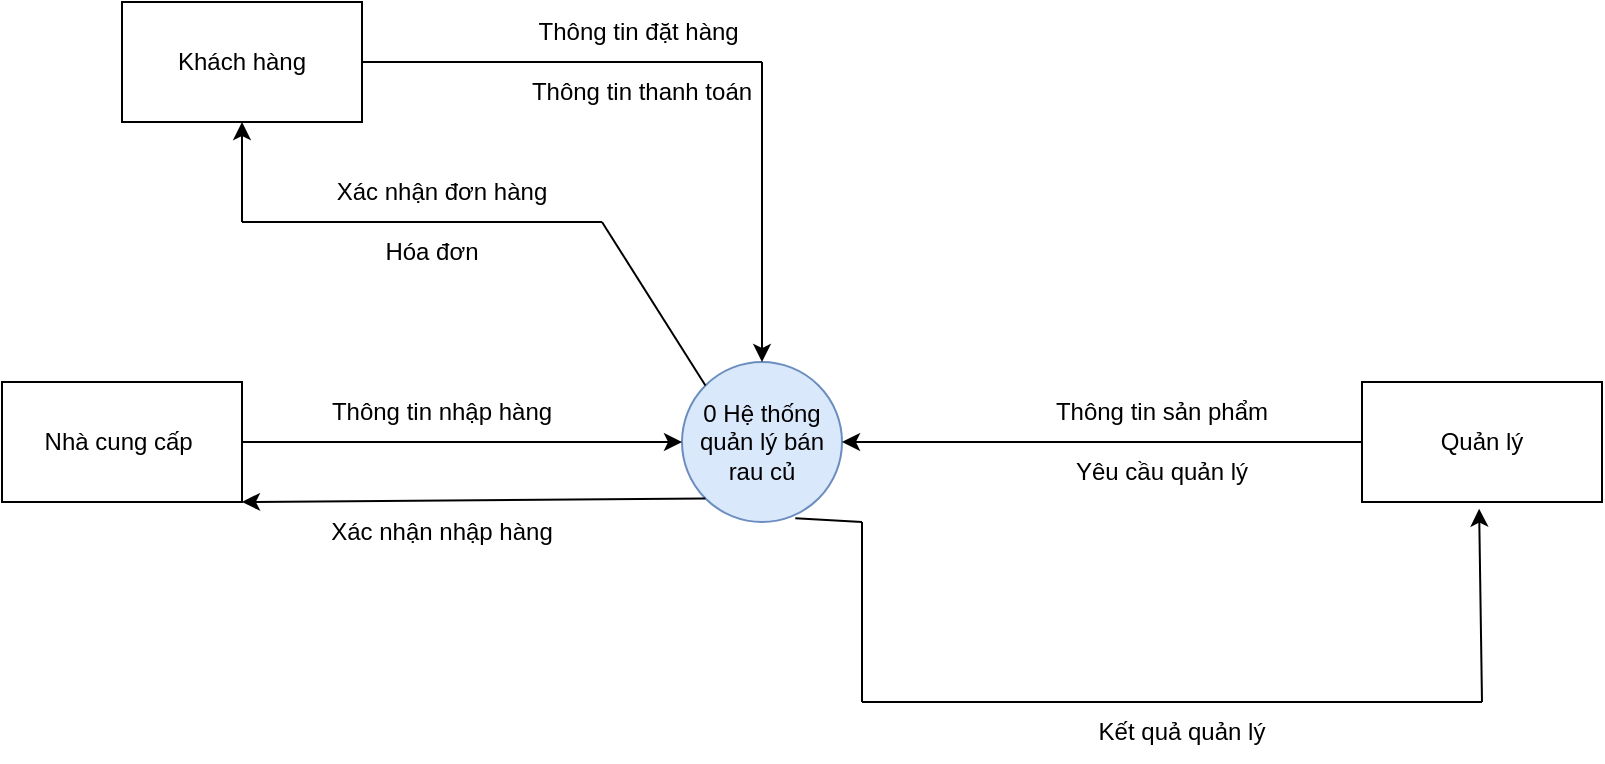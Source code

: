 <mxfile version="26.2.13">
  <diagram name="Trang-1" id="gmWN1X9lIVVJ3vjvm-tr">
    <mxGraphModel dx="874" dy="476" grid="1" gridSize="10" guides="1" tooltips="1" connect="1" arrows="1" fold="1" page="1" pageScale="1" pageWidth="827" pageHeight="1169" math="0" shadow="0">
      <root>
        <mxCell id="0" />
        <mxCell id="1" parent="0" />
        <mxCell id="PVe0tMneRp51ZIAO890E-1" value="0 Hệ thống quản lý bán rau củ" style="ellipse;whiteSpace=wrap;html=1;aspect=fixed;fillColor=#dae8fc;strokeColor=#6c8ebf;" parent="1" vertex="1">
          <mxGeometry x="360" y="190" width="80" height="80" as="geometry" />
        </mxCell>
        <mxCell id="PVe0tMneRp51ZIAO890E-3" value="Khách hàng" style="rounded=0;whiteSpace=wrap;html=1;" parent="1" vertex="1">
          <mxGeometry x="80" y="10" width="120" height="60" as="geometry" />
        </mxCell>
        <mxCell id="PVe0tMneRp51ZIAO890E-4" value="Nhà cung cấp&amp;nbsp;" style="rounded=0;whiteSpace=wrap;html=1;" parent="1" vertex="1">
          <mxGeometry x="20" y="200" width="120" height="60" as="geometry" />
        </mxCell>
        <mxCell id="PVe0tMneRp51ZIAO890E-5" value="Quản lý" style="rounded=0;whiteSpace=wrap;html=1;" parent="1" vertex="1">
          <mxGeometry x="700" y="200" width="120" height="60" as="geometry" />
        </mxCell>
        <mxCell id="PVe0tMneRp51ZIAO890E-7" value="" style="endArrow=classic;html=1;rounded=0;exitX=1;exitY=0.5;exitDx=0;exitDy=0;entryX=0;entryY=0.5;entryDx=0;entryDy=0;" parent="1" source="PVe0tMneRp51ZIAO890E-4" target="PVe0tMneRp51ZIAO890E-1" edge="1">
          <mxGeometry width="50" height="50" relative="1" as="geometry">
            <mxPoint x="610" y="310" as="sourcePoint" />
            <mxPoint x="660" y="260" as="targetPoint" />
          </mxGeometry>
        </mxCell>
        <mxCell id="PVe0tMneRp51ZIAO890E-8" value="Thông tin đặt hàng&amp;nbsp;" style="text;html=1;align=center;verticalAlign=middle;whiteSpace=wrap;rounded=0;rotation=0;" parent="1" vertex="1">
          <mxGeometry x="280" y="10" width="120" height="30" as="geometry" />
        </mxCell>
        <mxCell id="PVe0tMneRp51ZIAO890E-12" value="" style="endArrow=none;html=1;rounded=0;exitX=1;exitY=0.5;exitDx=0;exitDy=0;" parent="1" source="PVe0tMneRp51ZIAO890E-3" edge="1">
          <mxGeometry width="50" height="50" relative="1" as="geometry">
            <mxPoint x="610" y="310" as="sourcePoint" />
            <mxPoint x="400" y="40" as="targetPoint" />
          </mxGeometry>
        </mxCell>
        <mxCell id="PVe0tMneRp51ZIAO890E-13" value="" style="endArrow=classic;html=1;rounded=0;" parent="1" target="PVe0tMneRp51ZIAO890E-1" edge="1">
          <mxGeometry width="50" height="50" relative="1" as="geometry">
            <mxPoint x="400" y="40" as="sourcePoint" />
            <mxPoint x="660" y="260" as="targetPoint" />
          </mxGeometry>
        </mxCell>
        <mxCell id="PVe0tMneRp51ZIAO890E-14" value="Thông tin thanh toán" style="text;html=1;align=center;verticalAlign=middle;whiteSpace=wrap;rounded=0;" parent="1" vertex="1">
          <mxGeometry x="280" y="40" width="120" height="30" as="geometry" />
        </mxCell>
        <mxCell id="PVe0tMneRp51ZIAO890E-18" value="" style="endArrow=none;html=1;rounded=0;exitX=0;exitY=0;exitDx=0;exitDy=0;" parent="1" source="PVe0tMneRp51ZIAO890E-1" edge="1">
          <mxGeometry width="50" height="50" relative="1" as="geometry">
            <mxPoint x="610" y="310" as="sourcePoint" />
            <mxPoint x="320" y="120" as="targetPoint" />
          </mxGeometry>
        </mxCell>
        <mxCell id="PVe0tMneRp51ZIAO890E-19" value="" style="endArrow=none;html=1;rounded=0;" parent="1" edge="1">
          <mxGeometry width="50" height="50" relative="1" as="geometry">
            <mxPoint x="320" y="120" as="sourcePoint" />
            <mxPoint x="140" y="120" as="targetPoint" />
          </mxGeometry>
        </mxCell>
        <mxCell id="PVe0tMneRp51ZIAO890E-20" value="" style="endArrow=classic;html=1;rounded=0;entryX=0.5;entryY=1;entryDx=0;entryDy=0;" parent="1" target="PVe0tMneRp51ZIAO890E-3" edge="1">
          <mxGeometry width="50" height="50" relative="1" as="geometry">
            <mxPoint x="140" y="120" as="sourcePoint" />
            <mxPoint x="660" y="260" as="targetPoint" />
          </mxGeometry>
        </mxCell>
        <mxCell id="PVe0tMneRp51ZIAO890E-21" value="Xác nhận đơn hàng" style="text;html=1;align=center;verticalAlign=middle;whiteSpace=wrap;rounded=0;" parent="1" vertex="1">
          <mxGeometry x="185" y="90" width="110" height="30" as="geometry" />
        </mxCell>
        <mxCell id="PVe0tMneRp51ZIAO890E-23" value="Hóa đơn" style="text;html=1;align=center;verticalAlign=middle;whiteSpace=wrap;rounded=0;" parent="1" vertex="1">
          <mxGeometry x="180" y="120" width="110" height="30" as="geometry" />
        </mxCell>
        <mxCell id="PVe0tMneRp51ZIAO890E-24" value="Thông tin nhập hàng" style="text;html=1;align=center;verticalAlign=middle;whiteSpace=wrap;rounded=0;" parent="1" vertex="1">
          <mxGeometry x="180" y="200" width="120" height="30" as="geometry" />
        </mxCell>
        <mxCell id="PVe0tMneRp51ZIAO890E-26" value="Xác nhận nhập hàng" style="text;html=1;align=center;verticalAlign=middle;whiteSpace=wrap;rounded=0;" parent="1" vertex="1">
          <mxGeometry x="180" y="260" width="120" height="30" as="geometry" />
        </mxCell>
        <mxCell id="PVe0tMneRp51ZIAO890E-27" value="" style="endArrow=classic;html=1;rounded=0;exitX=0;exitY=1;exitDx=0;exitDy=0;entryX=1;entryY=1;entryDx=0;entryDy=0;" parent="1" source="PVe0tMneRp51ZIAO890E-1" target="PVe0tMneRp51ZIAO890E-4" edge="1">
          <mxGeometry width="50" height="50" relative="1" as="geometry">
            <mxPoint x="610" y="310" as="sourcePoint" />
            <mxPoint x="150" y="280" as="targetPoint" />
          </mxGeometry>
        </mxCell>
        <mxCell id="PVe0tMneRp51ZIAO890E-28" value="" style="endArrow=classic;html=1;rounded=0;exitX=0;exitY=0.5;exitDx=0;exitDy=0;entryX=1;entryY=0.5;entryDx=0;entryDy=0;" parent="1" source="PVe0tMneRp51ZIAO890E-5" target="PVe0tMneRp51ZIAO890E-1" edge="1">
          <mxGeometry width="50" height="50" relative="1" as="geometry">
            <mxPoint x="610" y="310" as="sourcePoint" />
            <mxPoint x="660" y="260" as="targetPoint" />
          </mxGeometry>
        </mxCell>
        <mxCell id="PVe0tMneRp51ZIAO890E-29" value="Thông tin sản phẩm" style="text;html=1;align=center;verticalAlign=middle;whiteSpace=wrap;rounded=0;" parent="1" vertex="1">
          <mxGeometry x="545" y="200" width="110" height="30" as="geometry" />
        </mxCell>
        <mxCell id="PVe0tMneRp51ZIAO890E-30" value="Yêu cầu quản lý" style="text;html=1;align=center;verticalAlign=middle;whiteSpace=wrap;rounded=0;" parent="1" vertex="1">
          <mxGeometry x="555" y="230" width="90" height="30" as="geometry" />
        </mxCell>
        <mxCell id="PVe0tMneRp51ZIAO890E-33" value="" style="endArrow=none;html=1;rounded=0;exitX=0.708;exitY=0.976;exitDx=0;exitDy=0;exitPerimeter=0;" parent="1" source="PVe0tMneRp51ZIAO890E-1" edge="1">
          <mxGeometry width="50" height="50" relative="1" as="geometry">
            <mxPoint x="680" y="390" as="sourcePoint" />
            <mxPoint x="450" y="270" as="targetPoint" />
          </mxGeometry>
        </mxCell>
        <mxCell id="PVe0tMneRp51ZIAO890E-34" value="" style="endArrow=none;html=1;rounded=0;" parent="1" edge="1">
          <mxGeometry width="50" height="50" relative="1" as="geometry">
            <mxPoint x="450" y="270" as="sourcePoint" />
            <mxPoint x="450" y="360" as="targetPoint" />
          </mxGeometry>
        </mxCell>
        <mxCell id="PVe0tMneRp51ZIAO890E-35" value="" style="endArrow=none;html=1;rounded=0;" parent="1" edge="1">
          <mxGeometry width="50" height="50" relative="1" as="geometry">
            <mxPoint x="450" y="360" as="sourcePoint" />
            <mxPoint x="760" y="360" as="targetPoint" />
          </mxGeometry>
        </mxCell>
        <mxCell id="PVe0tMneRp51ZIAO890E-36" value="" style="endArrow=classic;html=1;rounded=0;entryX=0.488;entryY=1.056;entryDx=0;entryDy=0;entryPerimeter=0;" parent="1" target="PVe0tMneRp51ZIAO890E-5" edge="1">
          <mxGeometry width="50" height="50" relative="1" as="geometry">
            <mxPoint x="760" y="360" as="sourcePoint" />
            <mxPoint x="770" y="280" as="targetPoint" />
          </mxGeometry>
        </mxCell>
        <mxCell id="PVe0tMneRp51ZIAO890E-37" value="Kết quả quản lý" style="text;html=1;align=center;verticalAlign=middle;whiteSpace=wrap;rounded=0;" parent="1" vertex="1">
          <mxGeometry x="555" y="360" width="110" height="30" as="geometry" />
        </mxCell>
      </root>
    </mxGraphModel>
  </diagram>
</mxfile>
